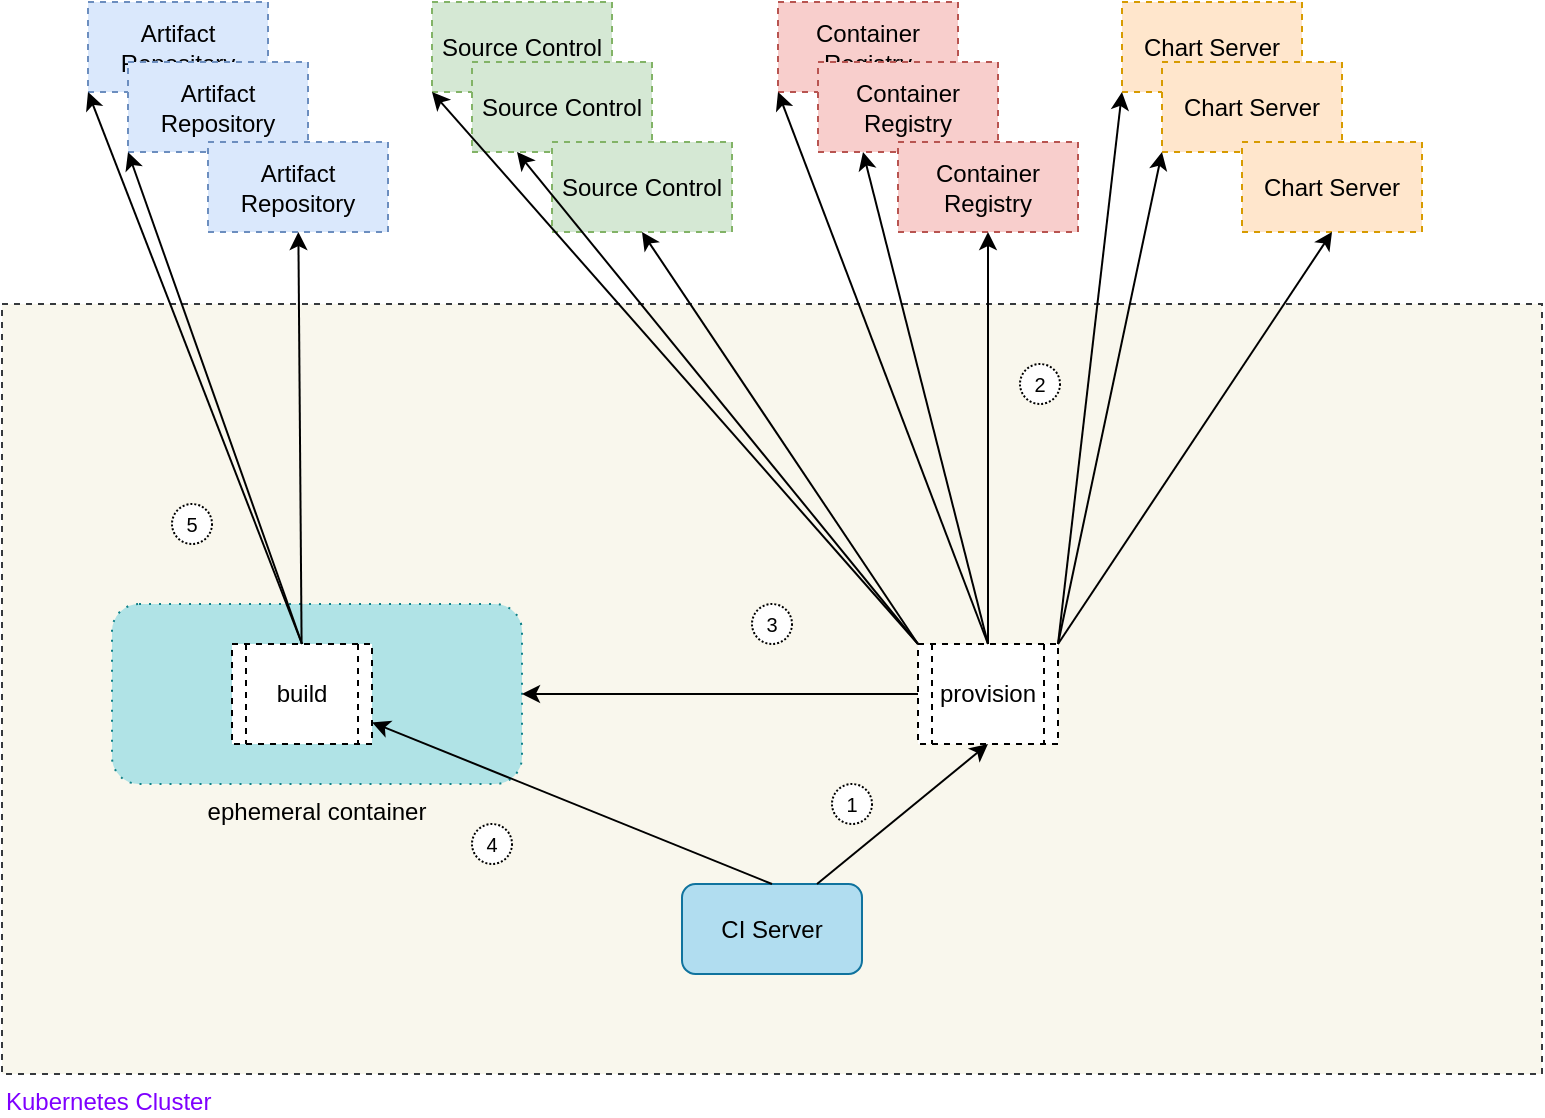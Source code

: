 <mxfile version="13.0.3" type="device" pages="3"><diagram name="Repositories 1" id="3mS6hHqUFGQ1sUTQ_KBq"><mxGraphModel dx="1220" dy="927" grid="1" gridSize="10" guides="1" tooltips="1" connect="1" arrows="1" fold="1" page="1" pageScale="0.8" pageWidth="1100" pageHeight="850" background="#ffffff" math="0" shadow="0"><root><mxCell id="-wg7zmb4GM-JPc0oEwAO-0"/><mxCell id="-wg7zmb4GM-JPc0oEwAO-1" style="" visible="0" parent="-wg7zmb4GM-JPc0oEwAO-0"/><mxCell id="-wg7zmb4GM-JPc0oEwAO-2" value="Platforms" style="" parent="-wg7zmb4GM-JPc0oEwAO-0"/><mxCell id="-wg7zmb4GM-JPc0oEwAO-3" value="&lt;font color=&quot;#7f00ff&quot;&gt;Kubernetes Cluster&lt;/font&gt;" style="rounded=0;whiteSpace=wrap;html=1;aspect=fixed;dashed=1;labelPosition=center;verticalLabelPosition=bottom;align=left;verticalAlign=top;fillColor=#f9f7ed;strokeColor=#36393d;" vertex="1" parent="-wg7zmb4GM-JPc0oEwAO-2"><mxGeometry x="55" y="180" width="770" height="385" as="geometry"/></mxCell><mxCell id="-wg7zmb4GM-JPc0oEwAO-23" value="Source Control" style="rounded=0;whiteSpace=wrap;html=1;dashed=1;labelPosition=center;verticalLabelPosition=middle;align=center;verticalAlign=middle;aspect=fixed;fillColor=#d5e8d4;strokeColor=#82b366;" vertex="1" parent="-wg7zmb4GM-JPc0oEwAO-2"><mxGeometry x="270" y="29" width="90" height="45" as="geometry"/></mxCell><mxCell id="KAPDJUtQXRvqrNzElNp5-22" value="Source Control" style="rounded=0;whiteSpace=wrap;html=1;dashed=1;labelPosition=center;verticalLabelPosition=middle;align=center;verticalAlign=middle;aspect=fixed;fillColor=#d5e8d4;strokeColor=#82b366;" vertex="1" parent="-wg7zmb4GM-JPc0oEwAO-2"><mxGeometry x="290" y="59" width="90" height="45" as="geometry"/></mxCell><mxCell id="KAPDJUtQXRvqrNzElNp5-23" value="Source Control" style="rounded=0;whiteSpace=wrap;html=1;dashed=1;labelPosition=center;verticalLabelPosition=middle;align=center;verticalAlign=middle;aspect=fixed;fillColor=#d5e8d4;strokeColor=#82b366;" vertex="1" parent="-wg7zmb4GM-JPc0oEwAO-2"><mxGeometry x="330" y="99" width="90" height="45" as="geometry"/></mxCell><mxCell id="-wg7zmb4GM-JPc0oEwAO-25" value="Container Registry" style="rounded=0;whiteSpace=wrap;html=1;dashed=1;labelPosition=center;verticalLabelPosition=middle;align=center;verticalAlign=middle;fillColor=#f8cecc;strokeColor=#b85450;" vertex="1" parent="-wg7zmb4GM-JPc0oEwAO-2"><mxGeometry x="443" y="29.0" width="90" height="45" as="geometry"/></mxCell><mxCell id="KAPDJUtQXRvqrNzElNp5-26" value="Container Registry" style="rounded=0;whiteSpace=wrap;html=1;dashed=1;labelPosition=center;verticalLabelPosition=middle;align=center;verticalAlign=middle;fillColor=#f8cecc;strokeColor=#b85450;" vertex="1" parent="-wg7zmb4GM-JPc0oEwAO-2"><mxGeometry x="463" y="59.0" width="90" height="45" as="geometry"/></mxCell><mxCell id="KAPDJUtQXRvqrNzElNp5-27" value="Container Registry" style="rounded=0;whiteSpace=wrap;html=1;dashed=1;labelPosition=center;verticalLabelPosition=middle;align=center;verticalAlign=middle;fillColor=#f8cecc;strokeColor=#b85450;" vertex="1" parent="-wg7zmb4GM-JPc0oEwAO-2"><mxGeometry x="503" y="99.0" width="90" height="45" as="geometry"/></mxCell><mxCell id="-wg7zmb4GM-JPc0oEwAO-6" value="Chart Server" style="rounded=0;whiteSpace=wrap;html=1;dashed=1;labelPosition=center;verticalLabelPosition=middle;align=center;verticalAlign=middle;aspect=fixed;fillColor=#ffe6cc;strokeColor=#d79b00;" vertex="1" parent="-wg7zmb4GM-JPc0oEwAO-2"><mxGeometry x="615" y="29.0" width="90" height="45" as="geometry"/></mxCell><mxCell id="-wg7zmb4GM-JPc0oEwAO-20" value="Chart Server" style="rounded=0;whiteSpace=wrap;html=1;dashed=1;labelPosition=center;verticalLabelPosition=middle;align=center;verticalAlign=middle;aspect=fixed;fillColor=#ffe6cc;strokeColor=#d79b00;" vertex="1" parent="-wg7zmb4GM-JPc0oEwAO-2"><mxGeometry x="635" y="59.0" width="90" height="45" as="geometry"/></mxCell><mxCell id="-wg7zmb4GM-JPc0oEwAO-24" value="Chart Server" style="rounded=0;whiteSpace=wrap;html=1;dashed=1;labelPosition=center;verticalLabelPosition=middle;align=center;verticalAlign=middle;aspect=fixed;fillColor=#ffe6cc;strokeColor=#d79b00;" vertex="1" parent="-wg7zmb4GM-JPc0oEwAO-2"><mxGeometry x="675" y="99.0" width="90" height="45" as="geometry"/></mxCell><mxCell id="-wg7zmb4GM-JPc0oEwAO-4" value="Artifact Repository" style="rounded=0;whiteSpace=wrap;html=1;dashed=1;labelPosition=center;verticalLabelPosition=middle;align=center;verticalAlign=middle;aspect=fixed;fillColor=#dae8fc;strokeColor=#6c8ebf;" vertex="1" parent="-wg7zmb4GM-JPc0oEwAO-2"><mxGeometry x="98" y="29.0" width="90" height="45" as="geometry"/></mxCell><mxCell id="-wg7zmb4GM-JPc0oEwAO-18" value="Artifact Repository" style="rounded=0;whiteSpace=wrap;html=1;dashed=1;labelPosition=center;verticalLabelPosition=middle;align=center;verticalAlign=middle;aspect=fixed;fillColor=#dae8fc;strokeColor=#6c8ebf;" vertex="1" parent="-wg7zmb4GM-JPc0oEwAO-2"><mxGeometry x="118" y="59.0" width="90" height="45" as="geometry"/></mxCell><mxCell id="-wg7zmb4GM-JPc0oEwAO-22" value="Artifact Repository" style="rounded=0;whiteSpace=wrap;html=1;dashed=1;labelPosition=center;verticalLabelPosition=middle;align=center;verticalAlign=middle;aspect=fixed;fillColor=#dae8fc;strokeColor=#6c8ebf;" vertex="1" parent="-wg7zmb4GM-JPc0oEwAO-2"><mxGeometry x="158" y="99.0" width="90" height="45" as="geometry"/></mxCell><mxCell id="-wg7zmb4GM-JPc0oEwAO-8" value="Servers" style="" parent="-wg7zmb4GM-JPc0oEwAO-0"/><mxCell id="-wg7zmb4GM-JPc0oEwAO-16" value="CI Server" style="rounded=1;whiteSpace=wrap;html=1;align=center;aspect=fixed;fillColor=#b1ddf0;strokeColor=#10739e;" vertex="1" parent="-wg7zmb4GM-JPc0oEwAO-8"><mxGeometry x="395" y="470" width="90" height="45" as="geometry"/></mxCell><mxCell id="KAPDJUtQXRvqrNzElNp5-17" value="" style="endArrow=classic;html=1;exitX=0;exitY=0;exitDx=0;exitDy=0;entryX=0;entryY=1;entryDx=0;entryDy=0;" edge="1" parent="-wg7zmb4GM-JPc0oEwAO-8" source="-wg7zmb4GM-JPc0oEwAO-14" target="-wg7zmb4GM-JPc0oEwAO-23"><mxGeometry width="50" height="50" relative="1" as="geometry"><mxPoint x="376" y="223.0" as="sourcePoint"/><mxPoint x="460" y="380" as="targetPoint"/></mxGeometry></mxCell><mxCell id="KAPDJUtQXRvqrNzElNp5-18" value="ephemeral container" style="rounded=1;whiteSpace=wrap;html=1;align=center;dashed=1;dashPattern=1 4;verticalAlign=top;fillColor=#b0e3e6;strokeColor=#0e8088;labelPosition=center;verticalLabelPosition=bottom;" vertex="1" parent="-wg7zmb4GM-JPc0oEwAO-8"><mxGeometry x="110" y="330" width="205" height="90" as="geometry"/></mxCell><mxCell id="KAPDJUtQXRvqrNzElNp5-19" value="" style="endArrow=classic;html=1;exitX=0;exitY=0.5;exitDx=0;exitDy=0;entryX=1;entryY=0.5;entryDx=0;entryDy=0;" edge="1" parent="-wg7zmb4GM-JPc0oEwAO-8" source="-wg7zmb4GM-JPc0oEwAO-14" target="KAPDJUtQXRvqrNzElNp5-18"><mxGeometry width="50" height="50" relative="1" as="geometry"><mxPoint x="410" y="430" as="sourcePoint"/><mxPoint x="460" y="380" as="targetPoint"/></mxGeometry></mxCell><mxCell id="KAPDJUtQXRvqrNzElNp5-12" value="" style="endArrow=classic;html=1;" edge="1" parent="-wg7zmb4GM-JPc0oEwAO-8" source="-wg7zmb4GM-JPc0oEwAO-13" target="-wg7zmb4GM-JPc0oEwAO-22"><mxGeometry width="50" height="50" relative="1" as="geometry"><mxPoint x="205" y="223.0" as="sourcePoint"/><mxPoint x="290" y="160" as="targetPoint"/></mxGeometry></mxCell><mxCell id="-wg7zmb4GM-JPc0oEwAO-12" value="Processes" style="" parent="-wg7zmb4GM-JPc0oEwAO-0"/><mxCell id="-wg7zmb4GM-JPc0oEwAO-13" value="build" style="shape=process;whiteSpace=wrap;html=1;backgroundOutline=1;dashed=1;align=center;" vertex="1" parent="-wg7zmb4GM-JPc0oEwAO-12"><mxGeometry x="170" y="350" width="70" height="50" as="geometry"/></mxCell><mxCell id="-wg7zmb4GM-JPc0oEwAO-14" value="provision" style="shape=process;whiteSpace=wrap;html=1;backgroundOutline=1;dashed=1;align=center;" vertex="1" parent="-wg7zmb4GM-JPc0oEwAO-12"><mxGeometry x="513" y="350" width="70" height="50" as="geometry"/></mxCell><mxCell id="KAPDJUtQXRvqrNzElNp5-10" value="" style="endArrow=classic;html=1;exitX=0.5;exitY=0;exitDx=0;exitDy=0;" edge="1" parent="-wg7zmb4GM-JPc0oEwAO-12" source="-wg7zmb4GM-JPc0oEwAO-16" target="-wg7zmb4GM-JPc0oEwAO-13"><mxGeometry width="50" height="50" relative="1" as="geometry"><mxPoint x="110" y="450" as="sourcePoint"/><mxPoint x="160" y="400" as="targetPoint"/></mxGeometry></mxCell><mxCell id="KAPDJUtQXRvqrNzElNp5-3" value="Arrows" parent="-wg7zmb4GM-JPc0oEwAO-0"/><mxCell id="KAPDJUtQXRvqrNzElNp5-4" value="" style="endArrow=classic;html=1;exitX=0.75;exitY=0;exitDx=0;exitDy=0;entryX=0.5;entryY=1;entryDx=0;entryDy=0;" edge="1" parent="KAPDJUtQXRvqrNzElNp5-3" source="-wg7zmb4GM-JPc0oEwAO-16" target="-wg7zmb4GM-JPc0oEwAO-14"><mxGeometry width="50" height="50" relative="1" as="geometry"><mxPoint x="410" y="430" as="sourcePoint"/><mxPoint x="460" y="380" as="targetPoint"/></mxGeometry></mxCell><mxCell id="KAPDJUtQXRvqrNzElNp5-6" value="" style="endArrow=classic;html=1;entryX=0.5;entryY=1;entryDx=0;entryDy=0;exitX=1;exitY=0;exitDx=0;exitDy=0;" edge="1" parent="KAPDJUtQXRvqrNzElNp5-3" source="-wg7zmb4GM-JPc0oEwAO-14" target="-wg7zmb4GM-JPc0oEwAO-24"><mxGeometry width="50" height="50" relative="1" as="geometry"><mxPoint x="719.222" y="223.0" as="sourcePoint"/><mxPoint x="720" y="160" as="targetPoint"/></mxGeometry></mxCell><mxCell id="KAPDJUtQXRvqrNzElNp5-8" value="" style="endArrow=classic;html=1;" edge="1" parent="KAPDJUtQXRvqrNzElNp5-3" source="-wg7zmb4GM-JPc0oEwAO-14" target="KAPDJUtQXRvqrNzElNp5-27"><mxGeometry width="50" height="50" relative="1" as="geometry"><mxPoint x="548" y="223.0" as="sourcePoint"/><mxPoint x="530" y="130" as="targetPoint"/></mxGeometry></mxCell><mxCell id="CaCmPq83UMR3Lxt2Pjhy-2" value="" style="endArrow=classic;html=1;fontSize=10;exitX=1;exitY=0;exitDx=0;exitDy=0;entryX=0;entryY=1;entryDx=0;entryDy=0;" edge="1" parent="KAPDJUtQXRvqrNzElNp5-3" target="-wg7zmb4GM-JPc0oEwAO-20"><mxGeometry width="50" height="50" relative="1" as="geometry"><mxPoint x="583.0" y="350.0" as="sourcePoint"/><mxPoint x="657.5" y="134" as="targetPoint"/></mxGeometry></mxCell><mxCell id="CaCmPq83UMR3Lxt2Pjhy-3" value="" style="endArrow=classic;html=1;fontSize=10;exitX=1;exitY=0;exitDx=0;exitDy=0;entryX=0;entryY=1;entryDx=0;entryDy=0;" edge="1" parent="KAPDJUtQXRvqrNzElNp5-3" target="-wg7zmb4GM-JPc0oEwAO-6"><mxGeometry width="50" height="50" relative="1" as="geometry"><mxPoint x="583.0" y="350.0" as="sourcePoint"/><mxPoint x="615" y="104" as="targetPoint"/></mxGeometry></mxCell><mxCell id="CaCmPq83UMR3Lxt2Pjhy-4" value="" style="endArrow=classic;html=1;exitX=0.5;exitY=0;exitDx=0;exitDy=0;entryX=0;entryY=1;entryDx=0;entryDy=0;" edge="1" parent="KAPDJUtQXRvqrNzElNp5-3" source="-wg7zmb4GM-JPc0oEwAO-14" target="-wg7zmb4GM-JPc0oEwAO-25"><mxGeometry width="50" height="50" relative="1" as="geometry"><mxPoint x="558" y="360" as="sourcePoint"/><mxPoint x="443" y="110" as="targetPoint"/></mxGeometry></mxCell><mxCell id="CaCmPq83UMR3Lxt2Pjhy-5" value="" style="endArrow=classic;html=1;exitX=0.5;exitY=0;exitDx=0;exitDy=0;entryX=0.25;entryY=1;entryDx=0;entryDy=0;" edge="1" parent="KAPDJUtQXRvqrNzElNp5-3" source="-wg7zmb4GM-JPc0oEwAO-14" target="KAPDJUtQXRvqrNzElNp5-26"><mxGeometry width="50" height="50" relative="1" as="geometry"><mxPoint x="568" y="370" as="sourcePoint"/><mxPoint x="568" y="194" as="targetPoint"/></mxGeometry></mxCell><mxCell id="CaCmPq83UMR3Lxt2Pjhy-6" value="" style="endArrow=classic;html=1;entryX=0.25;entryY=1;entryDx=0;entryDy=0;exitX=0;exitY=0;exitDx=0;exitDy=0;" edge="1" parent="KAPDJUtQXRvqrNzElNp5-3" source="-wg7zmb4GM-JPc0oEwAO-14" target="KAPDJUtQXRvqrNzElNp5-22"><mxGeometry width="50" height="50" relative="1" as="geometry"><mxPoint x="523" y="360" as="sourcePoint"/><mxPoint x="280" y="114" as="targetPoint"/></mxGeometry></mxCell><mxCell id="CaCmPq83UMR3Lxt2Pjhy-7" value="" style="endArrow=classic;html=1;exitX=0;exitY=0;exitDx=0;exitDy=0;entryX=0.5;entryY=1;entryDx=0;entryDy=0;" edge="1" parent="KAPDJUtQXRvqrNzElNp5-3" source="-wg7zmb4GM-JPc0oEwAO-14" target="KAPDJUtQXRvqrNzElNp5-23"><mxGeometry width="50" height="50" relative="1" as="geometry"><mxPoint x="533" y="370" as="sourcePoint"/><mxPoint x="290" y="124" as="targetPoint"/></mxGeometry></mxCell><mxCell id="CaCmPq83UMR3Lxt2Pjhy-8" value="" style="endArrow=classic;html=1;exitX=0.5;exitY=0;exitDx=0;exitDy=0;entryX=0;entryY=1;entryDx=0;entryDy=0;" edge="1" parent="KAPDJUtQXRvqrNzElNp5-3" source="-wg7zmb4GM-JPc0oEwAO-13" target="-wg7zmb4GM-JPc0oEwAO-18"><mxGeometry width="50" height="50" relative="1" as="geometry"><mxPoint x="154.803" y="300" as="sourcePoint"/><mxPoint x="153.178" y="94.0" as="targetPoint"/></mxGeometry></mxCell><mxCell id="CaCmPq83UMR3Lxt2Pjhy-9" value="" style="endArrow=classic;html=1;entryX=0;entryY=1;entryDx=0;entryDy=0;exitX=0.5;exitY=0;exitDx=0;exitDy=0;" edge="1" parent="KAPDJUtQXRvqrNzElNp5-3" source="-wg7zmb4GM-JPc0oEwAO-13" target="-wg7zmb4GM-JPc0oEwAO-4"><mxGeometry width="50" height="50" relative="1" as="geometry"><mxPoint x="174.803" y="370" as="sourcePoint"/><mxPoint x="173.178" y="164.0" as="targetPoint"/></mxGeometry></mxCell><mxCell id="KAPDJUtQXRvqrNzElNp5-33" value="Step" parent="-wg7zmb4GM-JPc0oEwAO-0"/><mxCell id="KAPDJUtQXRvqrNzElNp5-44" value="5" style="ellipse;whiteSpace=wrap;html=1;aspect=fixed;align=center;fontSize=10;spacing=2;horizontal=1;dashed=1;dashPattern=1 1;" vertex="1" parent="KAPDJUtQXRvqrNzElNp5-33"><mxGeometry x="140" y="280" width="20" height="20" as="geometry"/></mxCell><mxCell id="KAPDJUtQXRvqrNzElNp5-45" value="3" style="ellipse;whiteSpace=wrap;html=1;aspect=fixed;align=center;fontSize=10;spacing=2;horizontal=1;dashed=1;dashPattern=1 1;" vertex="1" parent="KAPDJUtQXRvqrNzElNp5-33"><mxGeometry x="430" y="330" width="20" height="20" as="geometry"/></mxCell><mxCell id="KAPDJUtQXRvqrNzElNp5-46" value="4" style="ellipse;whiteSpace=wrap;html=1;aspect=fixed;align=center;fontSize=10;spacing=2;horizontal=1;dashed=1;dashPattern=1 1;" vertex="1" parent="KAPDJUtQXRvqrNzElNp5-33"><mxGeometry x="290" y="440" width="20" height="20" as="geometry"/></mxCell><mxCell id="KAPDJUtQXRvqrNzElNp5-47" value="2" style="ellipse;whiteSpace=wrap;html=1;aspect=fixed;align=center;fontSize=10;spacing=2;horizontal=1;dashed=1;dashPattern=1 1;" vertex="1" parent="KAPDJUtQXRvqrNzElNp5-33"><mxGeometry x="564" y="210" width="20" height="20" as="geometry"/></mxCell><mxCell id="KAPDJUtQXRvqrNzElNp5-48" value="1" style="ellipse;whiteSpace=wrap;html=1;aspect=fixed;align=center;fontSize=10;spacing=2;horizontal=1;dashed=1;dashPattern=1 1;" vertex="1" parent="KAPDJUtQXRvqrNzElNp5-33"><mxGeometry x="470" y="420" width="20" height="20" as="geometry"/></mxCell></root></mxGraphModel></diagram><diagram name="Repositories 2" id="r4maXU1ZGura3NJwdWbs"><mxGraphModel dx="1220" dy="927" grid="1" gridSize="10" guides="1" tooltips="1" connect="1" arrows="1" fold="1" page="1" pageScale="0.8" pageWidth="1100" pageHeight="850" background="#ffffff" math="0" shadow="0"><root><mxCell id="5_f4f81EZyiEC4XiqhzP-0"/><mxCell id="5_f4f81EZyiEC4XiqhzP-1" style="" visible="0" parent="5_f4f81EZyiEC4XiqhzP-0"/><mxCell id="5_f4f81EZyiEC4XiqhzP-2" value="Platforms" style="" parent="5_f4f81EZyiEC4XiqhzP-0"/><mxCell id="5_f4f81EZyiEC4XiqhzP-3" value="&lt;font color=&quot;#7f00ff&quot;&gt;Kubernetes Cluster&lt;/font&gt;" style="rounded=0;whiteSpace=wrap;html=1;aspect=fixed;dashed=1;labelPosition=center;verticalLabelPosition=bottom;align=left;verticalAlign=top;fillColor=#f9f7ed;strokeColor=#36393d;" vertex="1" parent="5_f4f81EZyiEC4XiqhzP-2"><mxGeometry x="55" y="180" width="770" height="385" as="geometry"/></mxCell><mxCell id="5_f4f81EZyiEC4XiqhzP-4" value="" style="group" vertex="1" connectable="0" parent="5_f4f81EZyiEC4XiqhzP-2"><mxGeometry x="483" y="79.0" width="110" height="65" as="geometry"/></mxCell><mxCell id="5_f4f81EZyiEC4XiqhzP-5" value="Container Registry" style="rounded=0;whiteSpace=wrap;html=1;dashed=1;labelPosition=center;verticalLabelPosition=middle;align=center;verticalAlign=middle;fillColor=#f8cecc;strokeColor=#b85450;" vertex="1" parent="5_f4f81EZyiEC4XiqhzP-4"><mxGeometry width="90" height="45" as="geometry"/></mxCell><mxCell id="5_f4f81EZyiEC4XiqhzP-6" value="Container Registry" style="rounded=0;whiteSpace=wrap;html=1;dashed=1;labelPosition=center;verticalLabelPosition=middle;align=center;verticalAlign=middle;fillColor=#f8cecc;strokeColor=#b85450;" vertex="1" parent="5_f4f81EZyiEC4XiqhzP-4"><mxGeometry x="10" y="10" width="90" height="45" as="geometry"/></mxCell><mxCell id="5_f4f81EZyiEC4XiqhzP-7" value="Container Registry" style="rounded=0;whiteSpace=wrap;html=1;dashed=1;labelPosition=center;verticalLabelPosition=middle;align=center;verticalAlign=middle;fillColor=#f8cecc;strokeColor=#b85450;" vertex="1" parent="5_f4f81EZyiEC4XiqhzP-4"><mxGeometry x="20" y="20" width="90" height="45" as="geometry"/></mxCell><mxCell id="5_f4f81EZyiEC4XiqhzP-8" value="" style="group" vertex="1" connectable="0" parent="5_f4f81EZyiEC4XiqhzP-2"><mxGeometry x="310" y="79" width="110" height="65" as="geometry"/></mxCell><mxCell id="5_f4f81EZyiEC4XiqhzP-9" value="Source Control" style="rounded=0;whiteSpace=wrap;html=1;dashed=1;labelPosition=center;verticalLabelPosition=middle;align=center;verticalAlign=middle;aspect=fixed;fillColor=#d5e8d4;strokeColor=#82b366;" vertex="1" parent="5_f4f81EZyiEC4XiqhzP-8"><mxGeometry width="90" height="45" as="geometry"/></mxCell><mxCell id="5_f4f81EZyiEC4XiqhzP-10" value="Source Control" style="rounded=0;whiteSpace=wrap;html=1;dashed=1;labelPosition=center;verticalLabelPosition=middle;align=center;verticalAlign=middle;aspect=fixed;fillColor=#d5e8d4;strokeColor=#82b366;" vertex="1" parent="5_f4f81EZyiEC4XiqhzP-8"><mxGeometry x="10" y="10" width="90" height="45" as="geometry"/></mxCell><mxCell id="5_f4f81EZyiEC4XiqhzP-11" value="Source Control" style="rounded=0;whiteSpace=wrap;html=1;dashed=1;labelPosition=center;verticalLabelPosition=middle;align=center;verticalAlign=middle;aspect=fixed;fillColor=#d5e8d4;strokeColor=#82b366;" vertex="1" parent="5_f4f81EZyiEC4XiqhzP-8"><mxGeometry x="20" y="20" width="90" height="45" as="geometry"/></mxCell><mxCell id="5_f4f81EZyiEC4XiqhzP-12" value="" style="group" vertex="1" connectable="0" parent="5_f4f81EZyiEC4XiqhzP-2"><mxGeometry x="138" y="79.0" width="110" height="65" as="geometry"/></mxCell><mxCell id="5_f4f81EZyiEC4XiqhzP-13" value="Artifact Repository" style="rounded=0;whiteSpace=wrap;html=1;dashed=1;labelPosition=center;verticalLabelPosition=middle;align=center;verticalAlign=middle;aspect=fixed;fillColor=#dae8fc;strokeColor=#6c8ebf;" vertex="1" parent="5_f4f81EZyiEC4XiqhzP-12"><mxGeometry width="90" height="45" as="geometry"/></mxCell><mxCell id="5_f4f81EZyiEC4XiqhzP-14" value="Artifact Repository" style="rounded=0;whiteSpace=wrap;html=1;dashed=1;labelPosition=center;verticalLabelPosition=middle;align=center;verticalAlign=middle;aspect=fixed;fillColor=#dae8fc;strokeColor=#6c8ebf;" vertex="1" parent="5_f4f81EZyiEC4XiqhzP-12"><mxGeometry x="10" y="10" width="90" height="45" as="geometry"/></mxCell><mxCell id="5_f4f81EZyiEC4XiqhzP-15" value="Artifact Repository" style="rounded=0;whiteSpace=wrap;html=1;dashed=1;labelPosition=center;verticalLabelPosition=middle;align=center;verticalAlign=middle;aspect=fixed;fillColor=#dae8fc;strokeColor=#6c8ebf;" vertex="1" parent="5_f4f81EZyiEC4XiqhzP-12"><mxGeometry x="20" y="20" width="90" height="45" as="geometry"/></mxCell><mxCell id="5_f4f81EZyiEC4XiqhzP-16" value="" style="group" vertex="1" connectable="0" parent="5_f4f81EZyiEC4XiqhzP-2"><mxGeometry x="655" y="79.0" width="110" height="65" as="geometry"/></mxCell><mxCell id="5_f4f81EZyiEC4XiqhzP-17" value="Chart Server" style="rounded=0;whiteSpace=wrap;html=1;dashed=1;labelPosition=center;verticalLabelPosition=middle;align=center;verticalAlign=middle;aspect=fixed;fillColor=#ffe6cc;strokeColor=#d79b00;" vertex="1" parent="5_f4f81EZyiEC4XiqhzP-16"><mxGeometry width="90" height="45" as="geometry"/></mxCell><mxCell id="5_f4f81EZyiEC4XiqhzP-18" value="Chart Server" style="rounded=0;whiteSpace=wrap;html=1;dashed=1;labelPosition=center;verticalLabelPosition=middle;align=center;verticalAlign=middle;aspect=fixed;fillColor=#ffe6cc;strokeColor=#d79b00;" vertex="1" parent="5_f4f81EZyiEC4XiqhzP-16"><mxGeometry x="10" y="10" width="90" height="45" as="geometry"/></mxCell><mxCell id="5_f4f81EZyiEC4XiqhzP-19" value="Chart Server" style="rounded=0;whiteSpace=wrap;html=1;dashed=1;labelPosition=center;verticalLabelPosition=middle;align=center;verticalAlign=middle;aspect=fixed;fillColor=#ffe6cc;strokeColor=#d79b00;" vertex="1" parent="5_f4f81EZyiEC4XiqhzP-16"><mxGeometry x="20" y="20" width="90" height="45" as="geometry"/></mxCell><mxCell id="5_f4f81EZyiEC4XiqhzP-20" value="Servers" style="" parent="5_f4f81EZyiEC4XiqhzP-0"/><mxCell id="5_f4f81EZyiEC4XiqhzP-21" value="Artifact Repository" style="rounded=1;whiteSpace=wrap;html=1;align=center;aspect=fixed;fillColor=#dae8fc;strokeColor=#6c8ebf;" vertex="1" parent="5_f4f81EZyiEC4XiqhzP-20"><mxGeometry x="160" y="223" width="90" height="45" as="geometry"/></mxCell><mxCell id="5_f4f81EZyiEC4XiqhzP-22" value="Chart Server" style="rounded=1;whiteSpace=wrap;html=1;align=center;aspect=fixed;fillColor=#ffe6cc;strokeColor=#d79b00;" vertex="1" parent="5_f4f81EZyiEC4XiqhzP-20"><mxGeometry x="674" y="223" width="90" height="45" as="geometry"/></mxCell><mxCell id="5_f4f81EZyiEC4XiqhzP-23" value="Container Registry" style="rounded=1;whiteSpace=wrap;html=1;align=center;aspect=fixed;fillColor=#f8cecc;strokeColor=#b85450;" vertex="1" parent="5_f4f81EZyiEC4XiqhzP-20"><mxGeometry x="503" y="223" width="90" height="45" as="geometry"/></mxCell><mxCell id="5_f4f81EZyiEC4XiqhzP-24" value="Source Control" style="rounded=1;whiteSpace=wrap;html=1;align=center;aspect=fixed;fillColor=#d5e8d4;strokeColor=#82b366;" vertex="1" parent="5_f4f81EZyiEC4XiqhzP-20"><mxGeometry x="331" y="223" width="90" height="45" as="geometry"/></mxCell><mxCell id="5_f4f81EZyiEC4XiqhzP-25" value="CI Server" style="rounded=1;whiteSpace=wrap;html=1;align=center;aspect=fixed;fillColor=#b1ddf0;strokeColor=#10739e;" vertex="1" parent="5_f4f81EZyiEC4XiqhzP-20"><mxGeometry x="395" y="470" width="90" height="45" as="geometry"/></mxCell><mxCell id="5_f4f81EZyiEC4XiqhzP-26" value="" style="endArrow=classic;html=1;exitX=0.5;exitY=0;exitDx=0;exitDy=0;" edge="1" parent="5_f4f81EZyiEC4XiqhzP-20" source="5_f4f81EZyiEC4XiqhzP-21" target="5_f4f81EZyiEC4XiqhzP-15"><mxGeometry width="50" height="50" relative="1" as="geometry"><mxPoint x="240" y="210" as="sourcePoint"/><mxPoint x="290" y="160" as="targetPoint"/></mxGeometry></mxCell><mxCell id="5_f4f81EZyiEC4XiqhzP-27" value="" style="endArrow=classic;html=1;exitX=0.5;exitY=0;exitDx=0;exitDy=0;entryX=0.5;entryY=1;entryDx=0;entryDy=0;" edge="1" parent="5_f4f81EZyiEC4XiqhzP-20" source="5_f4f81EZyiEC4XiqhzP-24" target="5_f4f81EZyiEC4XiqhzP-11"><mxGeometry width="50" height="50" relative="1" as="geometry"><mxPoint x="410" y="430" as="sourcePoint"/><mxPoint x="460" y="380" as="targetPoint"/></mxGeometry></mxCell><mxCell id="5_f4f81EZyiEC4XiqhzP-28" value="ephemeral container" style="rounded=1;whiteSpace=wrap;html=1;align=center;dashed=1;dashPattern=1 4;verticalAlign=top;fillColor=#b0e3e6;strokeColor=#0e8088;labelPosition=center;verticalLabelPosition=bottom;" vertex="1" parent="5_f4f81EZyiEC4XiqhzP-20"><mxGeometry x="110" y="330" width="205" height="90" as="geometry"/></mxCell><mxCell id="5_f4f81EZyiEC4XiqhzP-29" value="" style="endArrow=classic;html=1;exitX=0;exitY=0.5;exitDx=0;exitDy=0;entryX=1;entryY=0.5;entryDx=0;entryDy=0;" edge="1" parent="5_f4f81EZyiEC4XiqhzP-20" source="5_f4f81EZyiEC4XiqhzP-33" target="5_f4f81EZyiEC4XiqhzP-28"><mxGeometry width="50" height="50" relative="1" as="geometry"><mxPoint x="410" y="430" as="sourcePoint"/><mxPoint x="460" y="380" as="targetPoint"/></mxGeometry></mxCell><mxCell id="5_f4f81EZyiEC4XiqhzP-30" value="" style="endArrow=classic;html=1;exitX=0.5;exitY=0;exitDx=0;exitDy=0;" edge="1" parent="5_f4f81EZyiEC4XiqhzP-20" source="5_f4f81EZyiEC4XiqhzP-32" target="5_f4f81EZyiEC4XiqhzP-21"><mxGeometry width="50" height="50" relative="1" as="geometry"><mxPoint x="110" y="320" as="sourcePoint"/><mxPoint x="160" y="270" as="targetPoint"/></mxGeometry></mxCell><mxCell id="5_f4f81EZyiEC4XiqhzP-31" value="Processes" style="" parent="5_f4f81EZyiEC4XiqhzP-0"/><mxCell id="5_f4f81EZyiEC4XiqhzP-32" value="build" style="shape=process;whiteSpace=wrap;html=1;backgroundOutline=1;dashed=1;align=center;" vertex="1" parent="5_f4f81EZyiEC4XiqhzP-31"><mxGeometry x="170" y="350" width="70" height="50" as="geometry"/></mxCell><mxCell id="5_f4f81EZyiEC4XiqhzP-33" value="provision" style="shape=process;whiteSpace=wrap;html=1;backgroundOutline=1;dashed=1;align=center;" vertex="1" parent="5_f4f81EZyiEC4XiqhzP-31"><mxGeometry x="513" y="350" width="70" height="50" as="geometry"/></mxCell><mxCell id="5_f4f81EZyiEC4XiqhzP-34" value="" style="endArrow=classic;html=1;exitX=0.5;exitY=0;exitDx=0;exitDy=0;" edge="1" parent="5_f4f81EZyiEC4XiqhzP-31" source="5_f4f81EZyiEC4XiqhzP-25" target="5_f4f81EZyiEC4XiqhzP-32"><mxGeometry width="50" height="50" relative="1" as="geometry"><mxPoint x="110" y="450" as="sourcePoint"/><mxPoint x="160" y="400" as="targetPoint"/></mxGeometry></mxCell><mxCell id="5_f4f81EZyiEC4XiqhzP-35" value="Arrows" parent="5_f4f81EZyiEC4XiqhzP-0"/><mxCell id="5_f4f81EZyiEC4XiqhzP-36" value="" style="endArrow=classic;html=1;exitX=0.75;exitY=0;exitDx=0;exitDy=0;entryX=0.5;entryY=1;entryDx=0;entryDy=0;" edge="1" parent="5_f4f81EZyiEC4XiqhzP-35" source="5_f4f81EZyiEC4XiqhzP-25" target="5_f4f81EZyiEC4XiqhzP-33"><mxGeometry width="50" height="50" relative="1" as="geometry"><mxPoint x="410" y="430" as="sourcePoint"/><mxPoint x="460" y="380" as="targetPoint"/></mxGeometry></mxCell><mxCell id="5_f4f81EZyiEC4XiqhzP-37" value="" style="endArrow=classic;html=1;" edge="1" parent="5_f4f81EZyiEC4XiqhzP-35" source="5_f4f81EZyiEC4XiqhzP-33" target="5_f4f81EZyiEC4XiqhzP-22"><mxGeometry width="50" height="50" relative="1" as="geometry"><mxPoint x="270" y="380" as="sourcePoint"/><mxPoint x="320" y="330" as="targetPoint"/></mxGeometry></mxCell><mxCell id="5_f4f81EZyiEC4XiqhzP-38" value="" style="endArrow=classic;html=1;entryX=0.5;entryY=1;entryDx=0;entryDy=0;" edge="1" parent="5_f4f81EZyiEC4XiqhzP-35" source="5_f4f81EZyiEC4XiqhzP-22" target="5_f4f81EZyiEC4XiqhzP-19"><mxGeometry width="50" height="50" relative="1" as="geometry"><mxPoint x="670" y="210" as="sourcePoint"/><mxPoint x="720" y="160" as="targetPoint"/></mxGeometry></mxCell><mxCell id="5_f4f81EZyiEC4XiqhzP-39" value="" style="endArrow=classic;html=1;exitX=0;exitY=0.5;exitDx=0;exitDy=0;" edge="1" parent="5_f4f81EZyiEC4XiqhzP-35" source="5_f4f81EZyiEC4XiqhzP-22" target="5_f4f81EZyiEC4XiqhzP-23"><mxGeometry width="50" height="50" relative="1" as="geometry"><mxPoint x="630" y="200" as="sourcePoint"/><mxPoint x="680" y="150" as="targetPoint"/></mxGeometry></mxCell><mxCell id="5_f4f81EZyiEC4XiqhzP-40" value="" style="endArrow=classic;html=1;exitX=0.5;exitY=0;exitDx=0;exitDy=0;" edge="1" parent="5_f4f81EZyiEC4XiqhzP-35" source="5_f4f81EZyiEC4XiqhzP-23" target="5_f4f81EZyiEC4XiqhzP-7"><mxGeometry width="50" height="50" relative="1" as="geometry"><mxPoint x="430" y="200" as="sourcePoint"/><mxPoint x="530" y="130" as="targetPoint"/></mxGeometry></mxCell><mxCell id="5_f4f81EZyiEC4XiqhzP-41" value="" style="endArrow=classic;html=1;entryX=0.5;entryY=0;entryDx=0;entryDy=0;" edge="1" parent="5_f4f81EZyiEC4XiqhzP-35" source="5_f4f81EZyiEC4XiqhzP-23" target="5_f4f81EZyiEC4XiqhzP-33"><mxGeometry width="50" height="50" relative="1" as="geometry"><mxPoint x="415" y="240" as="sourcePoint"/><mxPoint x="465" y="190" as="targetPoint"/></mxGeometry></mxCell><mxCell id="5_f4f81EZyiEC4XiqhzP-42" value="" style="endArrow=classic;html=1;exitX=0;exitY=0.5;exitDx=0;exitDy=0;entryX=0.75;entryY=1;entryDx=0;entryDy=0;" edge="1" parent="5_f4f81EZyiEC4XiqhzP-35" source="5_f4f81EZyiEC4XiqhzP-33" target="5_f4f81EZyiEC4XiqhzP-24"><mxGeometry width="50" height="50" relative="1" as="geometry"><mxPoint x="250" y="290" as="sourcePoint"/><mxPoint x="300" y="240" as="targetPoint"/></mxGeometry></mxCell><mxCell id="5_f4f81EZyiEC4XiqhzP-43" value="Step" parent="5_f4f81EZyiEC4XiqhzP-0"/><mxCell id="5_f4f81EZyiEC4XiqhzP-44" value="5" style="ellipse;whiteSpace=wrap;html=1;aspect=fixed;align=center;fontSize=10;spacing=2;horizontal=1;dashed=1;dashPattern=1 1;" vertex="1" parent="5_f4f81EZyiEC4XiqhzP-43"><mxGeometry x="140" y="280" width="20" height="20" as="geometry"/></mxCell><mxCell id="5_f4f81EZyiEC4XiqhzP-45" value="3" style="ellipse;whiteSpace=wrap;html=1;aspect=fixed;align=center;fontSize=10;spacing=2;horizontal=1;dashed=1;dashPattern=1 1;" vertex="1" parent="5_f4f81EZyiEC4XiqhzP-43"><mxGeometry x="430" y="330" width="20" height="20" as="geometry"/></mxCell><mxCell id="5_f4f81EZyiEC4XiqhzP-46" value="4" style="ellipse;whiteSpace=wrap;html=1;aspect=fixed;align=center;fontSize=10;spacing=2;horizontal=1;dashed=1;dashPattern=1 1;" vertex="1" parent="5_f4f81EZyiEC4XiqhzP-43"><mxGeometry x="290" y="440" width="20" height="20" as="geometry"/></mxCell><mxCell id="5_f4f81EZyiEC4XiqhzP-47" value="2" style="ellipse;whiteSpace=wrap;html=1;aspect=fixed;align=center;fontSize=10;spacing=2;horizontal=1;dashed=1;dashPattern=1 1;" vertex="1" parent="5_f4f81EZyiEC4XiqhzP-43"><mxGeometry x="600" y="280" width="20" height="20" as="geometry"/></mxCell><mxCell id="5_f4f81EZyiEC4XiqhzP-48" value="1" style="ellipse;whiteSpace=wrap;html=1;aspect=fixed;align=center;fontSize=10;spacing=2;horizontal=1;dashed=1;dashPattern=1 1;" vertex="1" parent="5_f4f81EZyiEC4XiqhzP-43"><mxGeometry x="470" y="420" width="20" height="20" as="geometry"/></mxCell></root></mxGraphModel></diagram><diagram name="Repositories 3" id="mrgzECogxNgXpE9rsSTU"><mxGraphModel dx="1220" dy="927" grid="1" gridSize="10" guides="1" tooltips="1" connect="1" arrows="1" fold="1" page="1" pageScale="0.8" pageWidth="1100" pageHeight="850" background="#ffffff" math="0" shadow="0"><root><mxCell id="vknSwQMgC2disc6YH9gs-0"/><mxCell id="vknSwQMgC2disc6YH9gs-1" style="" visible="0" parent="vknSwQMgC2disc6YH9gs-0"/><mxCell id="vknSwQMgC2disc6YH9gs-2" value="Platforms" style="" parent="vknSwQMgC2disc6YH9gs-0"/><mxCell id="vknSwQMgC2disc6YH9gs-3" value="&lt;font color=&quot;#6600cc&quot;&gt;Kubernetes Cluster&lt;/font&gt;" style="rounded=0;whiteSpace=wrap;html=1;aspect=fixed;dashed=1;labelPosition=center;verticalLabelPosition=bottom;align=left;verticalAlign=top;fillColor=#f9f7ed;strokeColor=#36393d;" vertex="1" parent="vknSwQMgC2disc6YH9gs-2"><mxGeometry x="55" y="180" width="770" height="385" as="geometry"/></mxCell><mxCell id="vknSwQMgC2disc6YH9gs-4" value="" style="group" vertex="1" connectable="0" parent="vknSwQMgC2disc6YH9gs-2"><mxGeometry x="483" y="79.0" width="110" height="65" as="geometry"/></mxCell><mxCell id="vknSwQMgC2disc6YH9gs-5" value="Container Registry" style="rounded=0;whiteSpace=wrap;html=1;dashed=1;labelPosition=center;verticalLabelPosition=middle;align=center;verticalAlign=middle;fillColor=#f8cecc;strokeColor=#b85450;" vertex="1" parent="vknSwQMgC2disc6YH9gs-4"><mxGeometry width="90" height="45" as="geometry"/></mxCell><mxCell id="vknSwQMgC2disc6YH9gs-6" value="Container Registry" style="rounded=0;whiteSpace=wrap;html=1;dashed=1;labelPosition=center;verticalLabelPosition=middle;align=center;verticalAlign=middle;fillColor=#f8cecc;strokeColor=#b85450;" vertex="1" parent="vknSwQMgC2disc6YH9gs-4"><mxGeometry x="10" y="10" width="90" height="45" as="geometry"/></mxCell><mxCell id="vknSwQMgC2disc6YH9gs-7" value="Container Registry" style="rounded=0;whiteSpace=wrap;html=1;dashed=1;labelPosition=center;verticalLabelPosition=middle;align=center;verticalAlign=middle;fillColor=#f8cecc;strokeColor=#b85450;" vertex="1" parent="vknSwQMgC2disc6YH9gs-4"><mxGeometry x="20" y="20" width="90" height="45" as="geometry"/></mxCell><mxCell id="vknSwQMgC2disc6YH9gs-8" value="" style="group" vertex="1" connectable="0" parent="vknSwQMgC2disc6YH9gs-2"><mxGeometry x="310" y="79" width="110" height="65" as="geometry"/></mxCell><mxCell id="vknSwQMgC2disc6YH9gs-9" value="Source Control" style="rounded=0;whiteSpace=wrap;html=1;dashed=1;labelPosition=center;verticalLabelPosition=middle;align=center;verticalAlign=middle;aspect=fixed;fillColor=#d5e8d4;strokeColor=#82b366;" vertex="1" parent="vknSwQMgC2disc6YH9gs-8"><mxGeometry width="90" height="45" as="geometry"/></mxCell><mxCell id="vknSwQMgC2disc6YH9gs-10" value="Source Control" style="rounded=0;whiteSpace=wrap;html=1;dashed=1;labelPosition=center;verticalLabelPosition=middle;align=center;verticalAlign=middle;aspect=fixed;fillColor=#d5e8d4;strokeColor=#82b366;" vertex="1" parent="vknSwQMgC2disc6YH9gs-8"><mxGeometry x="10" y="10" width="90" height="45" as="geometry"/></mxCell><mxCell id="vknSwQMgC2disc6YH9gs-11" value="Source Control" style="rounded=0;whiteSpace=wrap;html=1;dashed=1;labelPosition=center;verticalLabelPosition=middle;align=center;verticalAlign=middle;aspect=fixed;fillColor=#d5e8d4;strokeColor=#82b366;" vertex="1" parent="vknSwQMgC2disc6YH9gs-8"><mxGeometry x="20" y="20" width="90" height="45" as="geometry"/></mxCell><mxCell id="vknSwQMgC2disc6YH9gs-12" value="" style="group" vertex="1" connectable="0" parent="vknSwQMgC2disc6YH9gs-2"><mxGeometry x="138" y="79.0" width="110" height="65" as="geometry"/></mxCell><mxCell id="vknSwQMgC2disc6YH9gs-13" value="Artifact Repository" style="rounded=0;whiteSpace=wrap;html=1;dashed=1;labelPosition=center;verticalLabelPosition=middle;align=center;verticalAlign=middle;aspect=fixed;fillColor=#dae8fc;strokeColor=#6c8ebf;" vertex="1" parent="vknSwQMgC2disc6YH9gs-12"><mxGeometry width="90" height="45" as="geometry"/></mxCell><mxCell id="vknSwQMgC2disc6YH9gs-14" value="Artifact Repository" style="rounded=0;whiteSpace=wrap;html=1;dashed=1;labelPosition=center;verticalLabelPosition=middle;align=center;verticalAlign=middle;aspect=fixed;fillColor=#dae8fc;strokeColor=#6c8ebf;" vertex="1" parent="vknSwQMgC2disc6YH9gs-12"><mxGeometry x="10" y="10" width="90" height="45" as="geometry"/></mxCell><mxCell id="vknSwQMgC2disc6YH9gs-15" value="Artifact Repository" style="rounded=0;whiteSpace=wrap;html=1;dashed=1;labelPosition=center;verticalLabelPosition=middle;align=center;verticalAlign=middle;aspect=fixed;fillColor=#dae8fc;strokeColor=#6c8ebf;" vertex="1" parent="vknSwQMgC2disc6YH9gs-12"><mxGeometry x="20" y="20" width="90" height="45" as="geometry"/></mxCell><mxCell id="vknSwQMgC2disc6YH9gs-16" value="" style="group" vertex="1" connectable="0" parent="vknSwQMgC2disc6YH9gs-2"><mxGeometry x="655" y="79.0" width="110" height="65" as="geometry"/></mxCell><mxCell id="vknSwQMgC2disc6YH9gs-17" value="Chart Server" style="rounded=0;whiteSpace=wrap;html=1;dashed=1;labelPosition=center;verticalLabelPosition=middle;align=center;verticalAlign=middle;aspect=fixed;fillColor=#ffe6cc;strokeColor=#d79b00;" vertex="1" parent="vknSwQMgC2disc6YH9gs-16"><mxGeometry width="90" height="45" as="geometry"/></mxCell><mxCell id="vknSwQMgC2disc6YH9gs-18" value="Chart Server" style="rounded=0;whiteSpace=wrap;html=1;dashed=1;labelPosition=center;verticalLabelPosition=middle;align=center;verticalAlign=middle;aspect=fixed;fillColor=#ffe6cc;strokeColor=#d79b00;" vertex="1" parent="vknSwQMgC2disc6YH9gs-16"><mxGeometry x="10" y="10" width="90" height="45" as="geometry"/></mxCell><mxCell id="vknSwQMgC2disc6YH9gs-19" value="Chart Server" style="rounded=0;whiteSpace=wrap;html=1;dashed=1;labelPosition=center;verticalLabelPosition=middle;align=center;verticalAlign=middle;aspect=fixed;fillColor=#ffe6cc;strokeColor=#d79b00;" vertex="1" parent="vknSwQMgC2disc6YH9gs-16"><mxGeometry x="20" y="20" width="90" height="45" as="geometry"/></mxCell><mxCell id="vknSwQMgC2disc6YH9gs-20" value="Servers" style="" parent="vknSwQMgC2disc6YH9gs-0"/><mxCell id="vknSwQMgC2disc6YH9gs-21" value="Artifact Repository" style="rounded=1;whiteSpace=wrap;html=1;align=center;aspect=fixed;fillColor=#dae8fc;strokeColor=#6c8ebf;" vertex="1" parent="vknSwQMgC2disc6YH9gs-20"><mxGeometry x="160" y="203" width="90" height="45" as="geometry"/></mxCell><mxCell id="vknSwQMgC2disc6YH9gs-22" value="Chart Server" style="rounded=1;whiteSpace=wrap;html=1;align=center;aspect=fixed;fillColor=#ffe6cc;strokeColor=#d79b00;" vertex="1" parent="vknSwQMgC2disc6YH9gs-20"><mxGeometry x="674" y="203" width="90" height="45" as="geometry"/></mxCell><mxCell id="vknSwQMgC2disc6YH9gs-23" value="Container Registry" style="rounded=1;whiteSpace=wrap;html=1;align=center;aspect=fixed;fillColor=#f8cecc;strokeColor=#b85450;" vertex="1" parent="vknSwQMgC2disc6YH9gs-20"><mxGeometry x="503" y="203" width="90" height="45" as="geometry"/></mxCell><mxCell id="vknSwQMgC2disc6YH9gs-24" value="Source Control" style="rounded=1;whiteSpace=wrap;html=1;align=center;aspect=fixed;fillColor=#d5e8d4;strokeColor=#82b366;" vertex="1" parent="vknSwQMgC2disc6YH9gs-20"><mxGeometry x="331" y="203" width="90" height="45" as="geometry"/></mxCell><mxCell id="vknSwQMgC2disc6YH9gs-25" value="CI Server" style="rounded=1;whiteSpace=wrap;html=1;align=center;aspect=fixed;fillColor=#b1ddf0;strokeColor=#10739e;" vertex="1" parent="vknSwQMgC2disc6YH9gs-20"><mxGeometry x="395" y="470" width="90" height="45" as="geometry"/></mxCell><mxCell id="vknSwQMgC2disc6YH9gs-28" value="ephemeral container" style="rounded=1;whiteSpace=wrap;html=1;align=center;dashed=1;dashPattern=1 4;verticalAlign=top;fillColor=#b0e3e6;strokeColor=#0e8088;labelPosition=center;verticalLabelPosition=bottom;" vertex="1" parent="vknSwQMgC2disc6YH9gs-20"><mxGeometry x="102" y="344" width="205" height="90" as="geometry"/></mxCell><mxCell id="hvpJOiIy1kzDN1kBiXG3-0" value="Verify" style="rounded=1;whiteSpace=wrap;html=1;align=center;aspect=fixed;fillColor=#fa6800;strokeColor=#C73500;fontColor=#ffffff;" vertex="1" parent="vknSwQMgC2disc6YH9gs-20"><mxGeometry x="480" y="270" width="90" height="45" as="geometry"/></mxCell><mxCell id="hvpJOiIy1kzDN1kBiXG3-1" value="Verify" style="rounded=1;whiteSpace=wrap;html=1;align=center;aspect=fixed;fillColor=#fa6800;strokeColor=#C73500;fontColor=#ffffff;" vertex="1" parent="vknSwQMgC2disc6YH9gs-20"><mxGeometry x="160" y="270" width="90" height="45" as="geometry"/></mxCell><mxCell id="vknSwQMgC2disc6YH9gs-31" value="Processes" style="" parent="vknSwQMgC2disc6YH9gs-0"/><mxCell id="vknSwQMgC2disc6YH9gs-32" value="build" style="shape=process;whiteSpace=wrap;html=1;backgroundOutline=1;dashed=1;align=center;" vertex="1" parent="vknSwQMgC2disc6YH9gs-31"><mxGeometry x="170" y="364" width="70" height="50" as="geometry"/></mxCell><mxCell id="vknSwQMgC2disc6YH9gs-33" value="provision" style="shape=process;whiteSpace=wrap;html=1;backgroundOutline=1;dashed=1;align=center;" vertex="1" parent="vknSwQMgC2disc6YH9gs-31"><mxGeometry x="491" y="364" width="70" height="50" as="geometry"/></mxCell><mxCell id="vknSwQMgC2disc6YH9gs-35" value="Arrows" parent="vknSwQMgC2disc6YH9gs-0"/><mxCell id="vknSwQMgC2disc6YH9gs-36" value="" style="endArrow=classic;html=1;exitX=0.75;exitY=0;exitDx=0;exitDy=0;entryX=0.5;entryY=1;entryDx=0;entryDy=0;" edge="1" parent="vknSwQMgC2disc6YH9gs-35" source="vknSwQMgC2disc6YH9gs-25" target="vknSwQMgC2disc6YH9gs-33"><mxGeometry width="50" height="50" relative="1" as="geometry"><mxPoint x="410" y="430" as="sourcePoint"/><mxPoint x="460" y="380" as="targetPoint"/></mxGeometry></mxCell><mxCell id="vknSwQMgC2disc6YH9gs-38" value="" style="endArrow=classic;html=1;entryX=0.5;entryY=1;entryDx=0;entryDy=0;" edge="1" parent="vknSwQMgC2disc6YH9gs-35" source="vknSwQMgC2disc6YH9gs-22" target="vknSwQMgC2disc6YH9gs-19"><mxGeometry width="50" height="50" relative="1" as="geometry"><mxPoint x="670" y="210" as="sourcePoint"/><mxPoint x="720" y="160" as="targetPoint"/></mxGeometry></mxCell><mxCell id="vknSwQMgC2disc6YH9gs-39" value="" style="endArrow=classic;html=1;exitX=0;exitY=0.5;exitDx=0;exitDy=0;" edge="1" parent="vknSwQMgC2disc6YH9gs-35" source="vknSwQMgC2disc6YH9gs-22" target="hvpJOiIy1kzDN1kBiXG3-0"><mxGeometry width="50" height="50" relative="1" as="geometry"><mxPoint x="630" y="200" as="sourcePoint"/><mxPoint x="680" y="150" as="targetPoint"/></mxGeometry></mxCell><mxCell id="vknSwQMgC2disc6YH9gs-40" value="" style="endArrow=classic;html=1;exitX=0.5;exitY=0;exitDx=0;exitDy=0;" edge="1" parent="vknSwQMgC2disc6YH9gs-35" source="vknSwQMgC2disc6YH9gs-23" target="vknSwQMgC2disc6YH9gs-7"><mxGeometry width="50" height="50" relative="1" as="geometry"><mxPoint x="430" y="200" as="sourcePoint"/><mxPoint x="530" y="130" as="targetPoint"/></mxGeometry></mxCell><mxCell id="vknSwQMgC2disc6YH9gs-41" value="" style="endArrow=classic;html=1;entryX=0.5;entryY=0;entryDx=0;entryDy=0;" edge="1" parent="vknSwQMgC2disc6YH9gs-35" source="vknSwQMgC2disc6YH9gs-23" target="hvpJOiIy1kzDN1kBiXG3-0"><mxGeometry width="50" height="50" relative="1" as="geometry"><mxPoint x="415" y="240" as="sourcePoint"/><mxPoint x="465" y="190" as="targetPoint"/></mxGeometry></mxCell><mxCell id="vknSwQMgC2disc6YH9gs-42" value="" style="endArrow=classic;html=1;entryX=0.75;entryY=1;entryDx=0;entryDy=0;" edge="1" parent="vknSwQMgC2disc6YH9gs-35" source="hvpJOiIy1kzDN1kBiXG3-0" target="vknSwQMgC2disc6YH9gs-24"><mxGeometry width="50" height="50" relative="1" as="geometry"><mxPoint x="250" y="290" as="sourcePoint"/><mxPoint x="300" y="240" as="targetPoint"/></mxGeometry></mxCell><mxCell id="hvpJOiIy1kzDN1kBiXG3-2" value="" style="endArrow=classic;html=1;entryX=0.5;entryY=1;entryDx=0;entryDy=0;exitX=0.5;exitY=0;exitDx=0;exitDy=0;" edge="1" parent="vknSwQMgC2disc6YH9gs-35" source="vknSwQMgC2disc6YH9gs-33"><mxGeometry width="50" height="50" relative="1" as="geometry"><mxPoint x="538.417" y="350" as="sourcePoint"/><mxPoint x="525" y="315" as="targetPoint"/></mxGeometry></mxCell><mxCell id="hvpJOiIy1kzDN1kBiXG3-3" value="" style="endArrow=classic;html=1;exitX=0.5;exitY=0;exitDx=0;exitDy=0;" edge="1" parent="vknSwQMgC2disc6YH9gs-35"><mxGeometry width="50" height="50" relative="1" as="geometry"><mxPoint x="205" y="203.0" as="sourcePoint"/><mxPoint x="203.552" y="144" as="targetPoint"/></mxGeometry></mxCell><mxCell id="hvpJOiIy1kzDN1kBiXG3-4" value="" style="endArrow=classic;html=1;exitX=0.5;exitY=0;exitDx=0;exitDy=0;entryX=0.5;entryY=1;entryDx=0;entryDy=0;" edge="1" parent="vknSwQMgC2disc6YH9gs-35"><mxGeometry width="50" height="50" relative="1" as="geometry"><mxPoint x="376" y="203.0" as="sourcePoint"/><mxPoint x="375" y="144" as="targetPoint"/></mxGeometry></mxCell><mxCell id="hvpJOiIy1kzDN1kBiXG3-5" value="" style="endArrow=classic;html=1;exitX=0;exitY=0.5;exitDx=0;exitDy=0;entryX=1;entryY=0.5;entryDx=0;entryDy=0;" edge="1" parent="vknSwQMgC2disc6YH9gs-35" source="vknSwQMgC2disc6YH9gs-33" target="vknSwQMgC2disc6YH9gs-28"><mxGeometry width="50" height="50" relative="1" as="geometry"><mxPoint x="513" y="375" as="sourcePoint"/><mxPoint x="315" y="375" as="targetPoint"/></mxGeometry></mxCell><mxCell id="hvpJOiIy1kzDN1kBiXG3-6" value="" style="endArrow=classic;html=1;exitX=0.5;exitY=0;exitDx=0;exitDy=0;entryX=0.5;entryY=1;entryDx=0;entryDy=0;" edge="1" parent="vknSwQMgC2disc6YH9gs-35"><mxGeometry width="50" height="50" relative="1" as="geometry"><mxPoint x="205" y="270" as="sourcePoint"/><mxPoint x="205" y="248.0" as="targetPoint"/></mxGeometry></mxCell><mxCell id="hvpJOiIy1kzDN1kBiXG3-7" value="" style="endArrow=classic;html=1;exitX=0.5;exitY=0;exitDx=0;exitDy=0;entryX=1;entryY=0.5;entryDx=0;entryDy=0;" edge="1" parent="vknSwQMgC2disc6YH9gs-35" target="vknSwQMgC2disc6YH9gs-32"><mxGeometry width="50" height="50" relative="1" as="geometry"><mxPoint x="440" y="470" as="sourcePoint"/><mxPoint x="240" y="389.149" as="targetPoint"/></mxGeometry></mxCell><mxCell id="hvpJOiIy1kzDN1kBiXG3-8" value="" style="endArrow=classic;html=1;fontSize=10;entryX=0.5;entryY=1;entryDx=0;entryDy=0;exitX=0.5;exitY=0;exitDx=0;exitDy=0;" edge="1" parent="vknSwQMgC2disc6YH9gs-35" source="vknSwQMgC2disc6YH9gs-32" target="hvpJOiIy1kzDN1kBiXG3-1"><mxGeometry width="50" height="50" relative="1" as="geometry"><mxPoint x="100" y="530" as="sourcePoint"/><mxPoint x="150" y="480" as="targetPoint"/></mxGeometry></mxCell><mxCell id="vknSwQMgC2disc6YH9gs-43" value="Step" parent="vknSwQMgC2disc6YH9gs-0"/><mxCell id="vknSwQMgC2disc6YH9gs-44" value="5" style="ellipse;whiteSpace=wrap;html=1;aspect=fixed;align=center;fontSize=10;spacing=2;horizontal=1;dashed=1;dashPattern=1 1;" vertex="1" parent="vknSwQMgC2disc6YH9gs-43"><mxGeometry x="110" y="280" width="20" height="20" as="geometry"/></mxCell><mxCell id="vknSwQMgC2disc6YH9gs-45" value="3" style="ellipse;whiteSpace=wrap;html=1;aspect=fixed;align=center;fontSize=10;spacing=2;horizontal=1;dashed=1;dashPattern=1 1;" vertex="1" parent="vknSwQMgC2disc6YH9gs-43"><mxGeometry x="430" y="330" width="20" height="20" as="geometry"/></mxCell><mxCell id="vknSwQMgC2disc6YH9gs-46" value="4" style="ellipse;whiteSpace=wrap;html=1;aspect=fixed;align=center;fontSize=10;spacing=2;horizontal=1;dashed=1;dashPattern=1 1;" vertex="1" parent="vknSwQMgC2disc6YH9gs-43"><mxGeometry x="320" y="450" width="20" height="20" as="geometry"/></mxCell><mxCell id="vknSwQMgC2disc6YH9gs-47" value="2" style="ellipse;whiteSpace=wrap;html=1;aspect=fixed;align=center;fontSize=10;spacing=2;horizontal=1;dashed=1;dashPattern=1 1;" vertex="1" parent="vknSwQMgC2disc6YH9gs-43"><mxGeometry x="600" y="280" width="20" height="20" as="geometry"/></mxCell><mxCell id="vknSwQMgC2disc6YH9gs-48" value="1" style="ellipse;whiteSpace=wrap;html=1;aspect=fixed;align=center;fontSize=10;spacing=2;horizontal=1;dashed=1;dashPattern=1 1;" vertex="1" parent="vknSwQMgC2disc6YH9gs-43"><mxGeometry x="470" y="420" width="20" height="20" as="geometry"/></mxCell></root></mxGraphModel></diagram></mxfile>